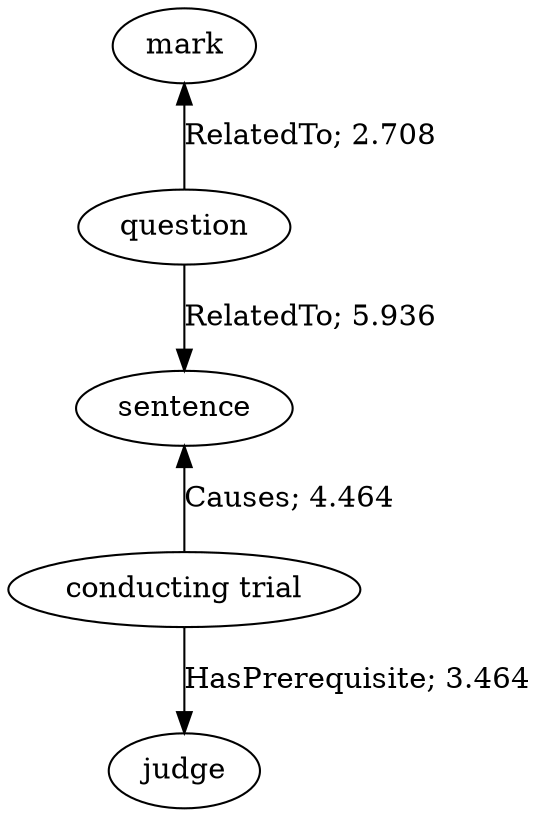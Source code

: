 // The path the concepts from "mark" to "judge".Path Length: 4; Weight Sum: 16.57173892333372; Average Weight: 4.14293473083343
digraph "9_d---mark-judge---PLen4_WSum16.572_WAvg4.143" {
	0 [label=mark]
	1 [label=question]
	2 [label=sentence]
	3 [label="conducting trial"]
	4 [label=judge]
	0 -> 1 [label="RelatedTo; 2.708" dir=back weight=2.708]
	1 -> 2 [label="RelatedTo; 5.936" dir=forward weight=5.936]
	2 -> 3 [label="Causes; 4.464" dir=back weight=4.464]
	3 -> 4 [label="HasPrerequisite; 3.464" dir=forward weight=3.464]
}
